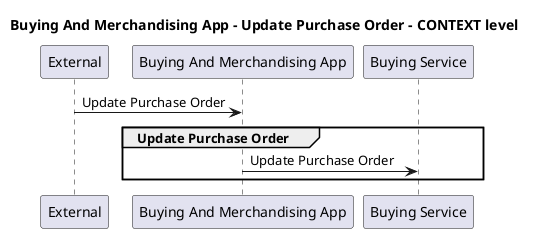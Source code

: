 @startuml

title Buying And Merchandising App - Update Purchase Order - CONTEXT level

participant "External" as C4InterFlow.SoftwareSystems.ExternalSystem
participant "Buying And Merchandising App" as ECommercePlatform.SoftwareSystems.BuyingAndMerchandisingApp
participant "Buying Service" as ECommercePlatform.SoftwareSystems.BuyingService

C4InterFlow.SoftwareSystems.ExternalSystem -> ECommercePlatform.SoftwareSystems.BuyingAndMerchandisingApp : Update Purchase Order
group Update Purchase Order
ECommercePlatform.SoftwareSystems.BuyingAndMerchandisingApp -> ECommercePlatform.SoftwareSystems.BuyingService : Update Purchase Order
end


@enduml
